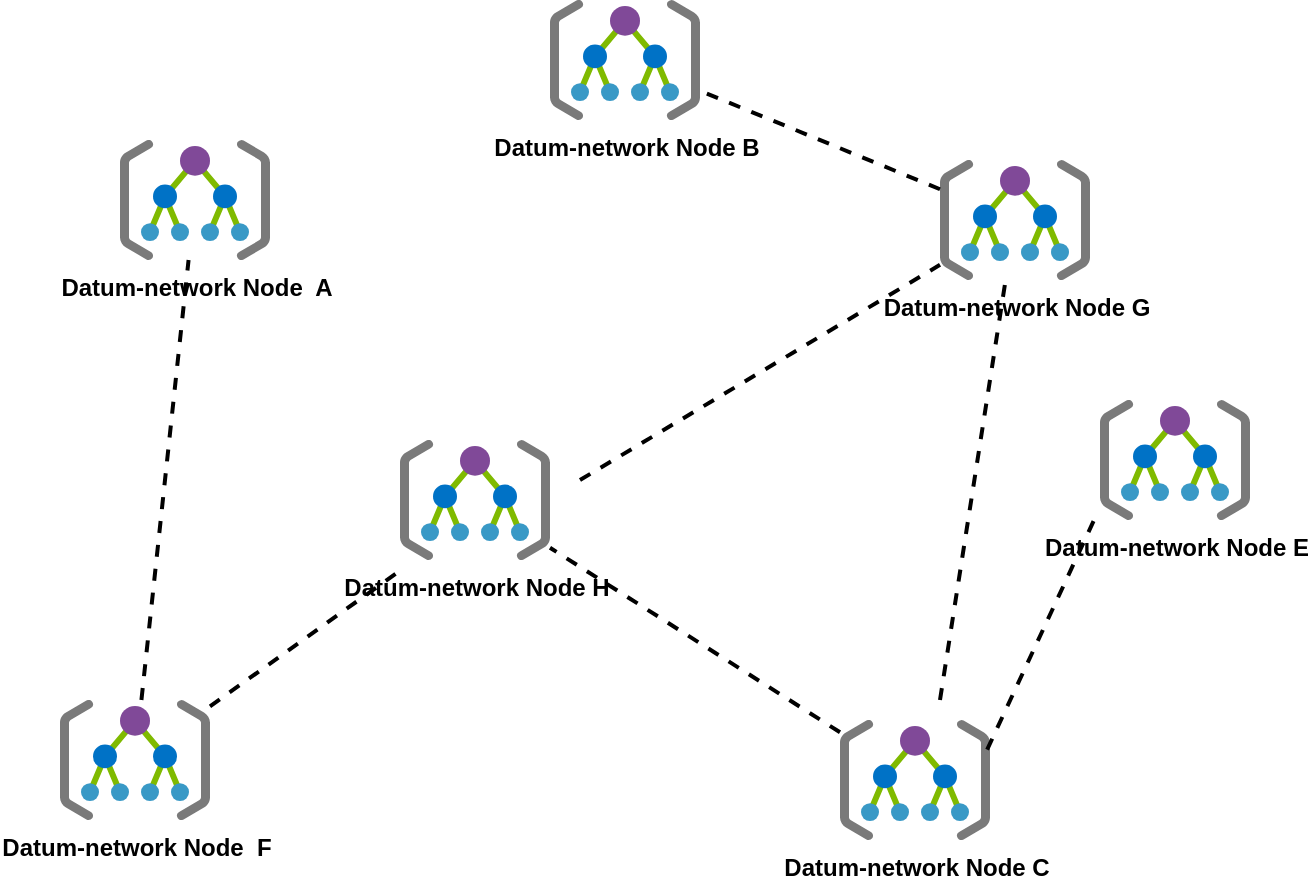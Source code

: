 <mxfile version="16.4.0" type="device"><diagram id="B_gPotYddKD_MxKiTOhU" name="第 1 页"><mxGraphModel dx="865" dy="541" grid="1" gridSize="10" guides="1" tooltips="1" connect="1" arrows="1" fold="1" page="1" pageScale="1" pageWidth="2000000" pageHeight="2000000" math="0" shadow="0"><root><mxCell id="0"/><mxCell id="1" parent="0"/><mxCell id="H-kfyfknN3suGWWOYn7z-1" value="&lt;b&gt;Datum-network Node&amp;nbsp; A&lt;/b&gt;" style="sketch=0;aspect=fixed;html=1;points=[];align=center;image;fontSize=12;image=img/lib/mscae/Management_Groups.svg;" parent="1" vertex="1"><mxGeometry x="23790" y="780" width="75" height="60" as="geometry"/></mxCell><mxCell id="H-kfyfknN3suGWWOYn7z-2" value="&lt;b&gt;Datum-network&lt;/b&gt;&lt;b&gt;&amp;nbsp;Node H&lt;/b&gt;" style="sketch=0;aspect=fixed;html=1;points=[];align=center;image;fontSize=12;image=img/lib/mscae/Management_Groups.svg;" parent="1" vertex="1"><mxGeometry x="23930" y="930" width="75" height="60" as="geometry"/></mxCell><mxCell id="H-kfyfknN3suGWWOYn7z-3" value="&lt;b&gt;Datum-network&lt;/b&gt;&lt;b&gt;&amp;nbsp;Node&amp;nbsp; F&lt;/b&gt;" style="sketch=0;aspect=fixed;html=1;points=[];align=center;image;fontSize=12;image=img/lib/mscae/Management_Groups.svg;" parent="1" vertex="1"><mxGeometry x="23760" y="1060" width="75" height="60" as="geometry"/></mxCell><mxCell id="H-kfyfknN3suGWWOYn7z-4" value="&lt;b&gt;Datum-network&lt;/b&gt;&lt;b&gt;&amp;nbsp;Node G&lt;/b&gt;" style="sketch=0;aspect=fixed;html=1;points=[];align=center;image;fontSize=12;image=img/lib/mscae/Management_Groups.svg;" parent="1" vertex="1"><mxGeometry x="24200" y="790" width="75" height="60" as="geometry"/></mxCell><mxCell id="H-kfyfknN3suGWWOYn7z-5" value="&lt;b&gt;Datum-network&lt;/b&gt;&lt;b&gt;&amp;nbsp;Node C&lt;/b&gt;" style="sketch=0;aspect=fixed;html=1;points=[];align=center;image;fontSize=12;image=img/lib/mscae/Management_Groups.svg;" parent="1" vertex="1"><mxGeometry x="24150" y="1070" width="75" height="60" as="geometry"/></mxCell><mxCell id="H-kfyfknN3suGWWOYn7z-6" value="&lt;b&gt;Datum-network&lt;/b&gt;&lt;b&gt;&amp;nbsp;Node E&lt;/b&gt;" style="sketch=0;aspect=fixed;html=1;points=[];align=center;image;fontSize=12;image=img/lib/mscae/Management_Groups.svg;" parent="1" vertex="1"><mxGeometry x="24280" y="910" width="75" height="60" as="geometry"/></mxCell><mxCell id="H-kfyfknN3suGWWOYn7z-7" value="&lt;b&gt;Datum-network&lt;/b&gt;&lt;b&gt;&amp;nbsp;Node B&lt;/b&gt;" style="sketch=0;aspect=fixed;html=1;points=[];align=center;image;fontSize=12;image=img/lib/mscae/Management_Groups.svg;" parent="1" vertex="1"><mxGeometry x="24005" y="710" width="75" height="60" as="geometry"/></mxCell><mxCell id="H-kfyfknN3suGWWOYn7z-10" value="" style="endArrow=none;html=1;rounded=0;dashed=1;strokeWidth=2;" parent="1" source="H-kfyfknN3suGWWOYn7z-5" target="H-kfyfknN3suGWWOYn7z-2" edge="1"><mxGeometry width="50" height="50" relative="1" as="geometry"><mxPoint x="24060" y="1060" as="sourcePoint"/><mxPoint x="24110" y="1010" as="targetPoint"/></mxGeometry></mxCell><mxCell id="H-kfyfknN3suGWWOYn7z-11" value="" style="endArrow=none;html=1;rounded=0;dashed=1;strokeWidth=2;entryX=0.032;entryY=1.06;entryDx=0;entryDy=0;entryPerimeter=0;" parent="1" source="H-kfyfknN3suGWWOYn7z-3" target="H-kfyfknN3suGWWOYn7z-2" edge="1"><mxGeometry width="50" height="50" relative="1" as="geometry"><mxPoint x="23920" y="1180" as="sourcePoint"/><mxPoint x="23970" y="1130" as="targetPoint"/></mxGeometry></mxCell><mxCell id="H-kfyfknN3suGWWOYn7z-12" value="" style="endArrow=none;html=1;rounded=0;dashed=1;strokeWidth=2;" parent="1" source="H-kfyfknN3suGWWOYn7z-3" target="H-kfyfknN3suGWWOYn7z-1" edge="1"><mxGeometry width="50" height="50" relative="1" as="geometry"><mxPoint x="23780" y="1020" as="sourcePoint"/><mxPoint x="23830" y="970" as="targetPoint"/></mxGeometry></mxCell><mxCell id="H-kfyfknN3suGWWOYn7z-13" value="" style="endArrow=none;html=1;rounded=0;dashed=1;strokeWidth=2;" parent="1" source="H-kfyfknN3suGWWOYn7z-4" target="H-kfyfknN3suGWWOYn7z-7" edge="1"><mxGeometry width="50" height="50" relative="1" as="geometry"><mxPoint x="24070" y="910" as="sourcePoint"/><mxPoint x="24120" y="860" as="targetPoint"/></mxGeometry></mxCell><mxCell id="H-kfyfknN3suGWWOYn7z-14" value="" style="endArrow=none;html=1;rounded=0;dashed=1;strokeWidth=2;entryX=-0.027;entryY=0.967;entryDx=0;entryDy=0;entryPerimeter=0;exitX=0.981;exitY=0.247;exitDx=0;exitDy=0;exitPerimeter=0;" parent="1" source="H-kfyfknN3suGWWOYn7z-5" target="H-kfyfknN3suGWWOYn7z-6" edge="1"><mxGeometry width="50" height="50" relative="1" as="geometry"><mxPoint x="24230" y="1060" as="sourcePoint"/><mxPoint x="24280" y="1010" as="targetPoint"/></mxGeometry></mxCell><mxCell id="H-kfyfknN3suGWWOYn7z-15" value="" style="endArrow=none;html=1;rounded=0;dashed=1;strokeWidth=2;" parent="1" target="H-kfyfknN3suGWWOYn7z-4" edge="1"><mxGeometry width="50" height="50" relative="1" as="geometry"><mxPoint x="24020" y="950" as="sourcePoint"/><mxPoint x="24080" y="880" as="targetPoint"/></mxGeometry></mxCell><mxCell id="H-kfyfknN3suGWWOYn7z-16" value="" style="endArrow=none;html=1;rounded=0;dashed=1;strokeWidth=2;" parent="1" target="H-kfyfknN3suGWWOYn7z-4" edge="1"><mxGeometry width="50" height="50" relative="1" as="geometry"><mxPoint x="24200" y="1060" as="sourcePoint"/><mxPoint x="24350" y="840" as="targetPoint"/></mxGeometry></mxCell></root></mxGraphModel></diagram></mxfile>